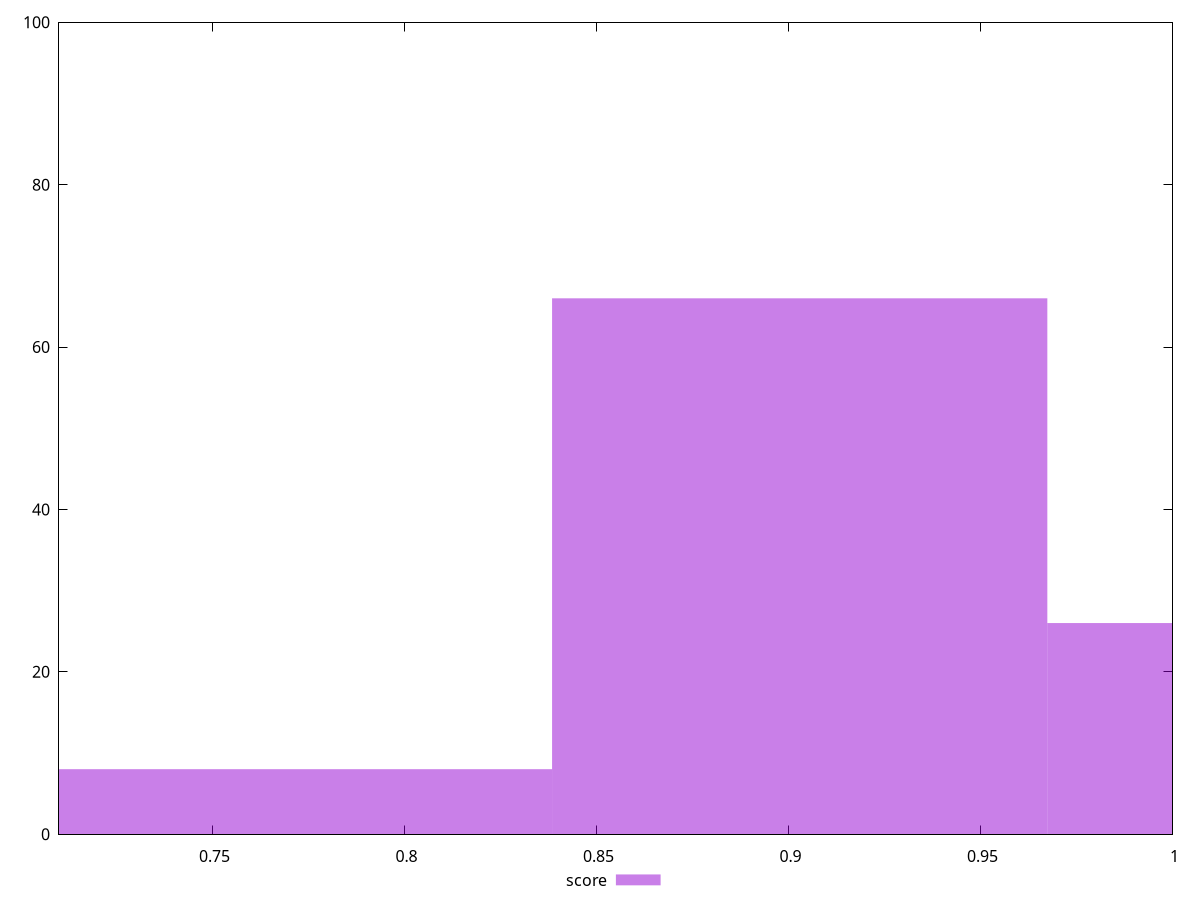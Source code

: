 reset

$score <<EOF
0.9029089874575834 66
1.0318959856658096 26
0.7739219892493572 8
EOF

set key outside below
set boxwidth 0.1289869982082262
set xrange [0.71:1]
set yrange [0:100]
set trange [0:100]
set style fill transparent solid 0.5 noborder
set terminal svg size 640, 490 enhanced background rgb 'white'
set output "reprap/uses-optimized-images/samples/pages+cached+noexternal+nomedia/score/histogram.svg"

plot $score title "score" with boxes

reset
